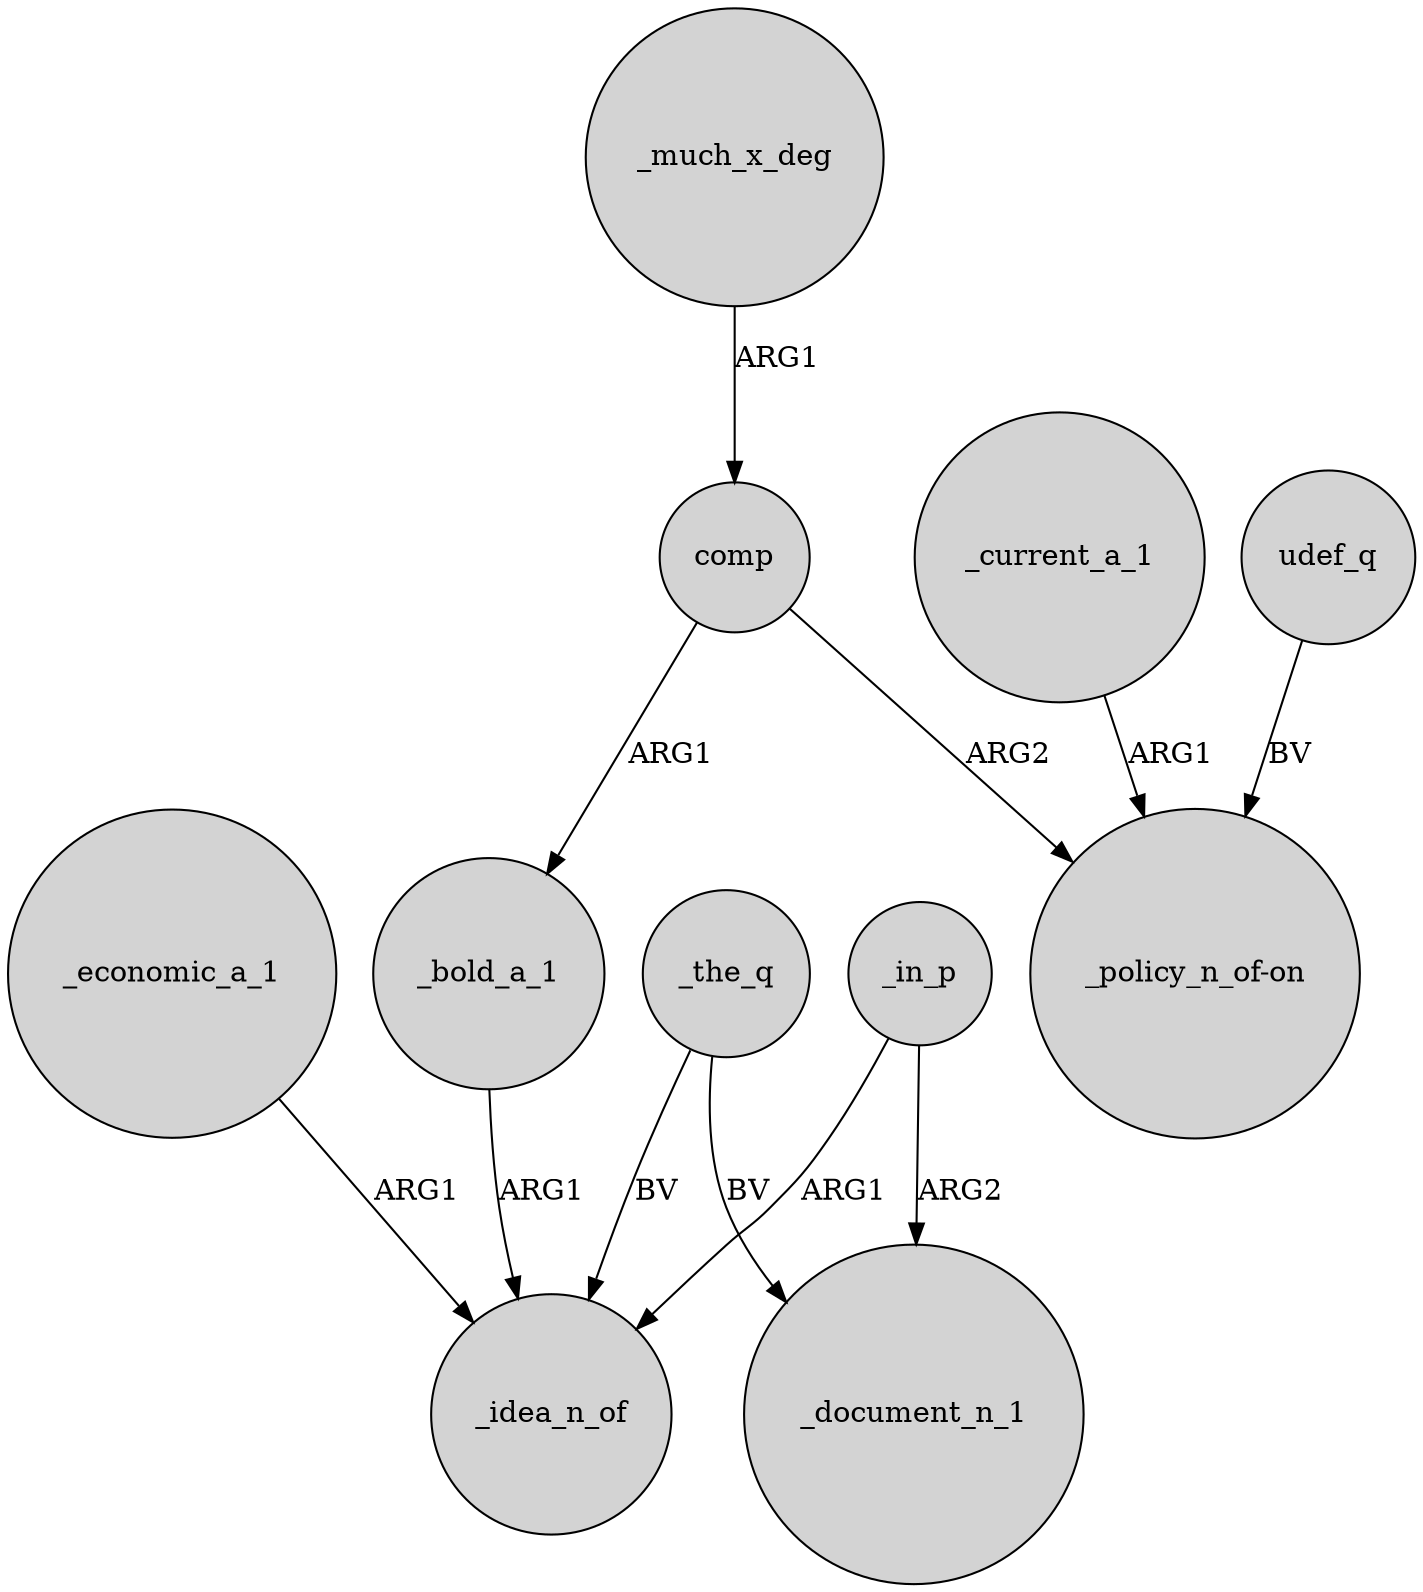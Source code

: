 digraph {
	node [shape=circle style=filled]
	_economic_a_1 -> _idea_n_of [label=ARG1]
	_the_q -> _document_n_1 [label=BV]
	_current_a_1 -> "_policy_n_of-on" [label=ARG1]
	_in_p -> _idea_n_of [label=ARG1]
	_the_q -> _idea_n_of [label=BV]
	comp -> "_policy_n_of-on" [label=ARG2]
	_much_x_deg -> comp [label=ARG1]
	udef_q -> "_policy_n_of-on" [label=BV]
	_in_p -> _document_n_1 [label=ARG2]
	_bold_a_1 -> _idea_n_of [label=ARG1]
	comp -> _bold_a_1 [label=ARG1]
}
